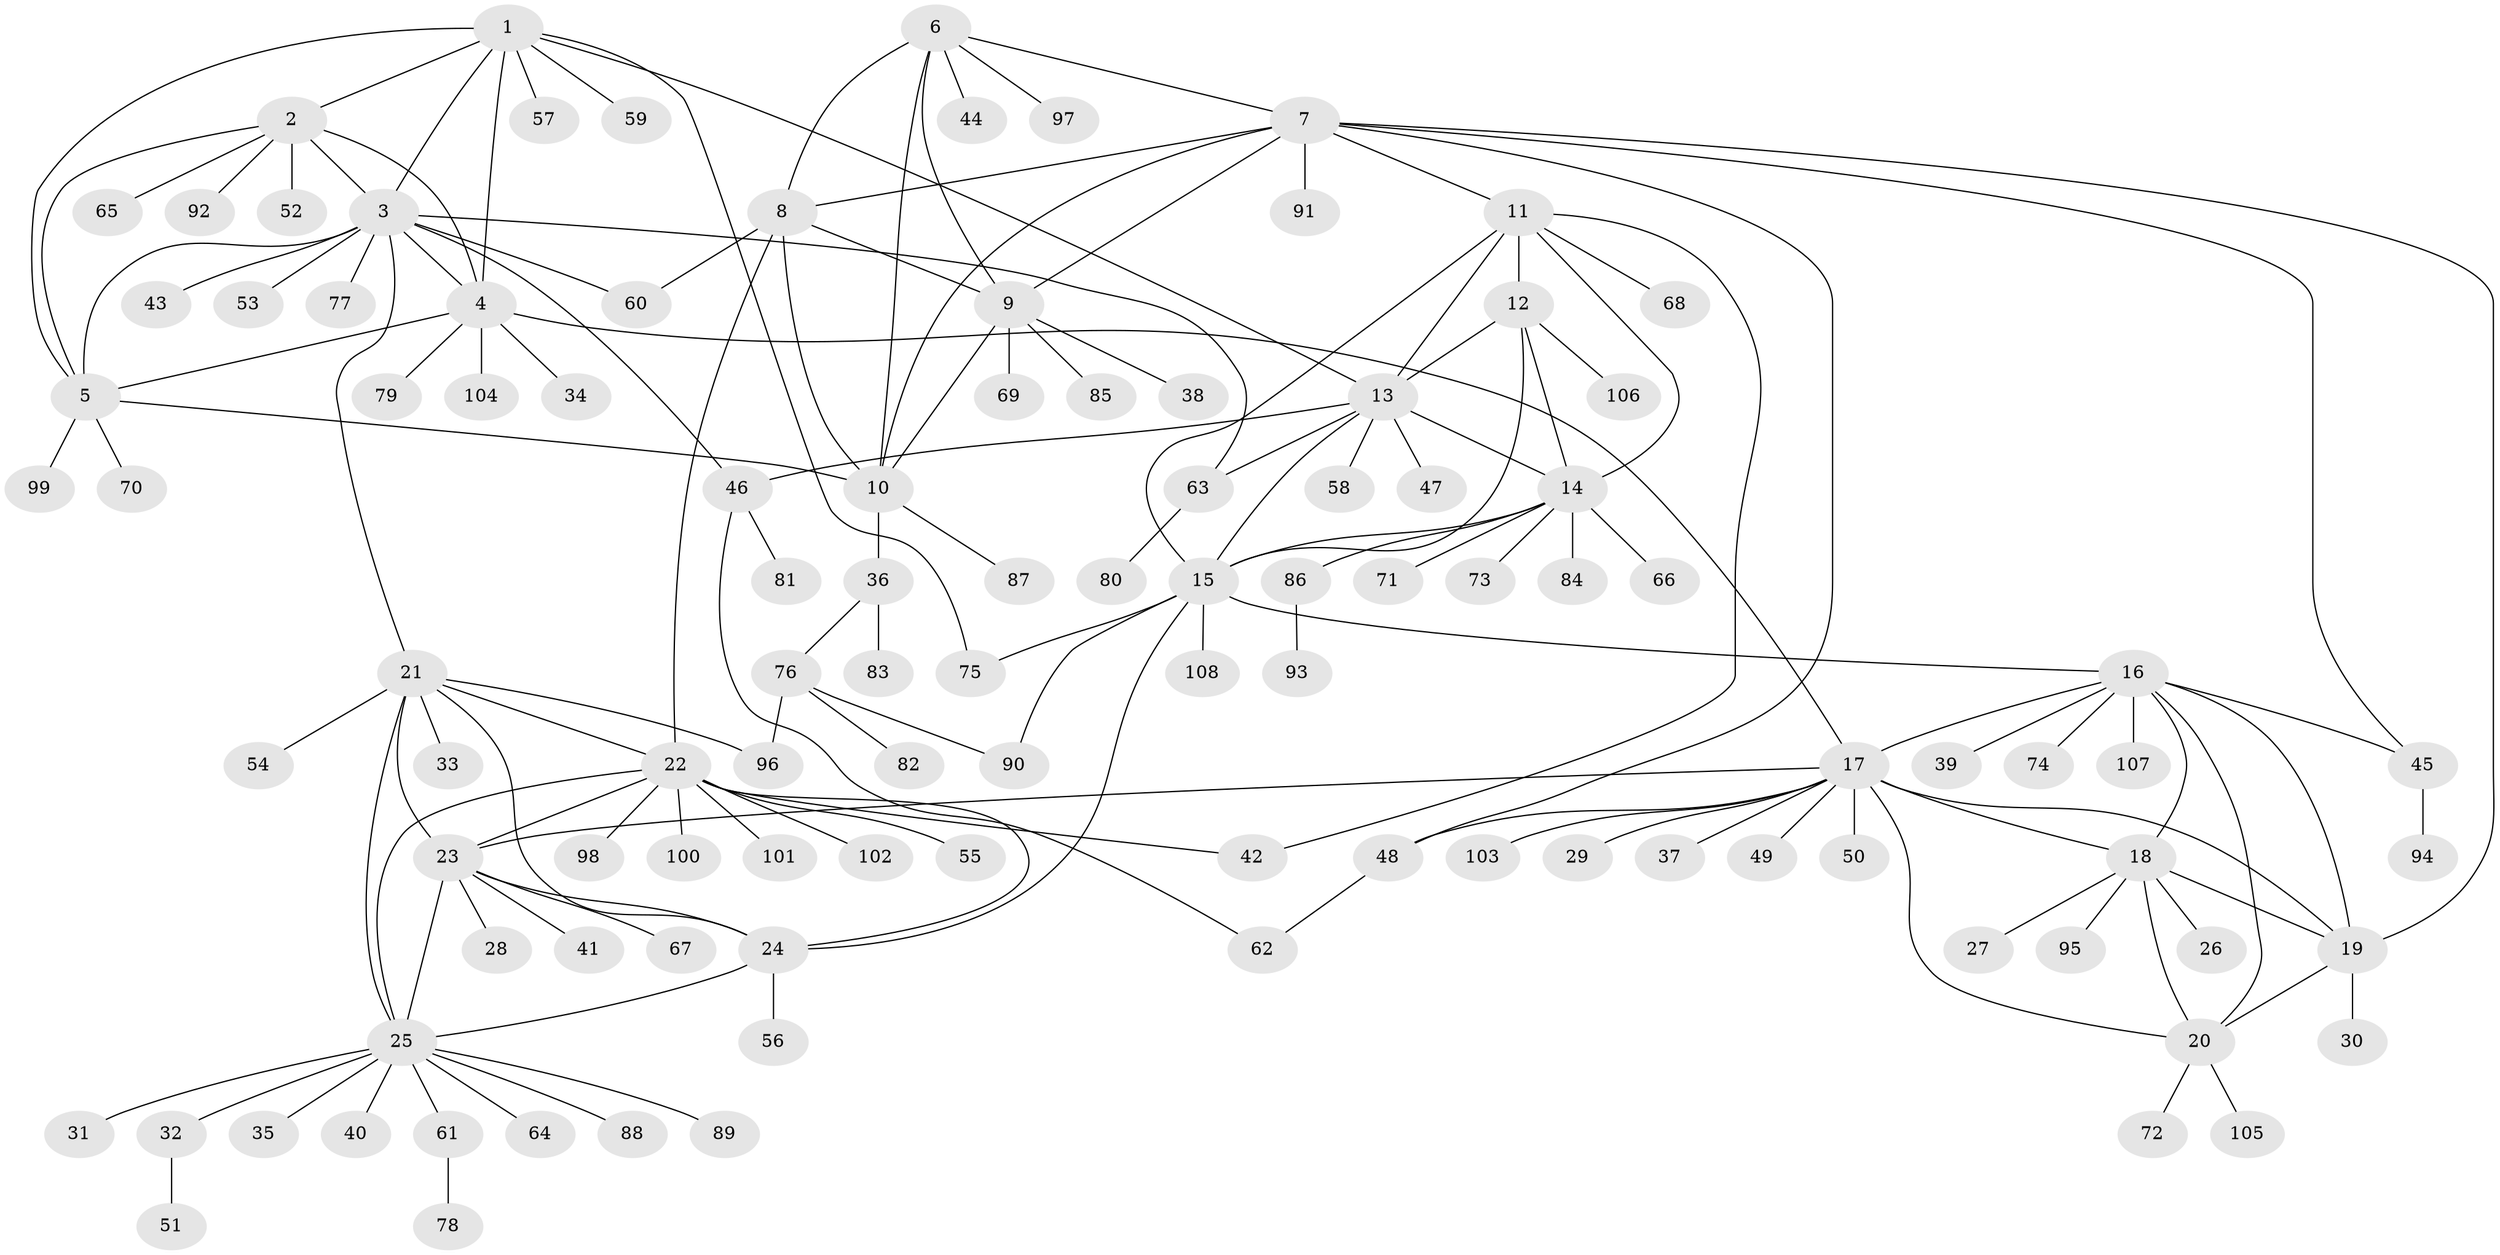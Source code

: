 // Generated by graph-tools (version 1.1) at 2025/50/03/09/25 03:50:34]
// undirected, 108 vertices, 153 edges
graph export_dot {
graph [start="1"]
  node [color=gray90,style=filled];
  1;
  2;
  3;
  4;
  5;
  6;
  7;
  8;
  9;
  10;
  11;
  12;
  13;
  14;
  15;
  16;
  17;
  18;
  19;
  20;
  21;
  22;
  23;
  24;
  25;
  26;
  27;
  28;
  29;
  30;
  31;
  32;
  33;
  34;
  35;
  36;
  37;
  38;
  39;
  40;
  41;
  42;
  43;
  44;
  45;
  46;
  47;
  48;
  49;
  50;
  51;
  52;
  53;
  54;
  55;
  56;
  57;
  58;
  59;
  60;
  61;
  62;
  63;
  64;
  65;
  66;
  67;
  68;
  69;
  70;
  71;
  72;
  73;
  74;
  75;
  76;
  77;
  78;
  79;
  80;
  81;
  82;
  83;
  84;
  85;
  86;
  87;
  88;
  89;
  90;
  91;
  92;
  93;
  94;
  95;
  96;
  97;
  98;
  99;
  100;
  101;
  102;
  103;
  104;
  105;
  106;
  107;
  108;
  1 -- 2;
  1 -- 3;
  1 -- 4;
  1 -- 5;
  1 -- 13;
  1 -- 57;
  1 -- 59;
  1 -- 75;
  2 -- 3;
  2 -- 4;
  2 -- 5;
  2 -- 52;
  2 -- 65;
  2 -- 92;
  3 -- 4;
  3 -- 5;
  3 -- 21;
  3 -- 43;
  3 -- 46;
  3 -- 53;
  3 -- 60;
  3 -- 63;
  3 -- 77;
  4 -- 5;
  4 -- 17;
  4 -- 34;
  4 -- 79;
  4 -- 104;
  5 -- 10;
  5 -- 70;
  5 -- 99;
  6 -- 7;
  6 -- 8;
  6 -- 9;
  6 -- 10;
  6 -- 44;
  6 -- 97;
  7 -- 8;
  7 -- 9;
  7 -- 10;
  7 -- 11;
  7 -- 19;
  7 -- 45;
  7 -- 48;
  7 -- 91;
  8 -- 9;
  8 -- 10;
  8 -- 22;
  8 -- 60;
  9 -- 10;
  9 -- 38;
  9 -- 69;
  9 -- 85;
  10 -- 36;
  10 -- 87;
  11 -- 12;
  11 -- 13;
  11 -- 14;
  11 -- 15;
  11 -- 42;
  11 -- 68;
  12 -- 13;
  12 -- 14;
  12 -- 15;
  12 -- 106;
  13 -- 14;
  13 -- 15;
  13 -- 46;
  13 -- 47;
  13 -- 58;
  13 -- 63;
  14 -- 15;
  14 -- 66;
  14 -- 71;
  14 -- 73;
  14 -- 84;
  14 -- 86;
  15 -- 16;
  15 -- 24;
  15 -- 75;
  15 -- 90;
  15 -- 108;
  16 -- 17;
  16 -- 18;
  16 -- 19;
  16 -- 20;
  16 -- 39;
  16 -- 45;
  16 -- 74;
  16 -- 107;
  17 -- 18;
  17 -- 19;
  17 -- 20;
  17 -- 23;
  17 -- 29;
  17 -- 37;
  17 -- 48;
  17 -- 49;
  17 -- 50;
  17 -- 103;
  18 -- 19;
  18 -- 20;
  18 -- 26;
  18 -- 27;
  18 -- 95;
  19 -- 20;
  19 -- 30;
  20 -- 72;
  20 -- 105;
  21 -- 22;
  21 -- 23;
  21 -- 24;
  21 -- 25;
  21 -- 33;
  21 -- 54;
  21 -- 96;
  22 -- 23;
  22 -- 24;
  22 -- 25;
  22 -- 42;
  22 -- 55;
  22 -- 98;
  22 -- 100;
  22 -- 101;
  22 -- 102;
  23 -- 24;
  23 -- 25;
  23 -- 28;
  23 -- 41;
  23 -- 67;
  24 -- 25;
  24 -- 56;
  25 -- 31;
  25 -- 32;
  25 -- 35;
  25 -- 40;
  25 -- 61;
  25 -- 64;
  25 -- 88;
  25 -- 89;
  32 -- 51;
  36 -- 76;
  36 -- 83;
  45 -- 94;
  46 -- 62;
  46 -- 81;
  48 -- 62;
  61 -- 78;
  63 -- 80;
  76 -- 82;
  76 -- 90;
  76 -- 96;
  86 -- 93;
}
